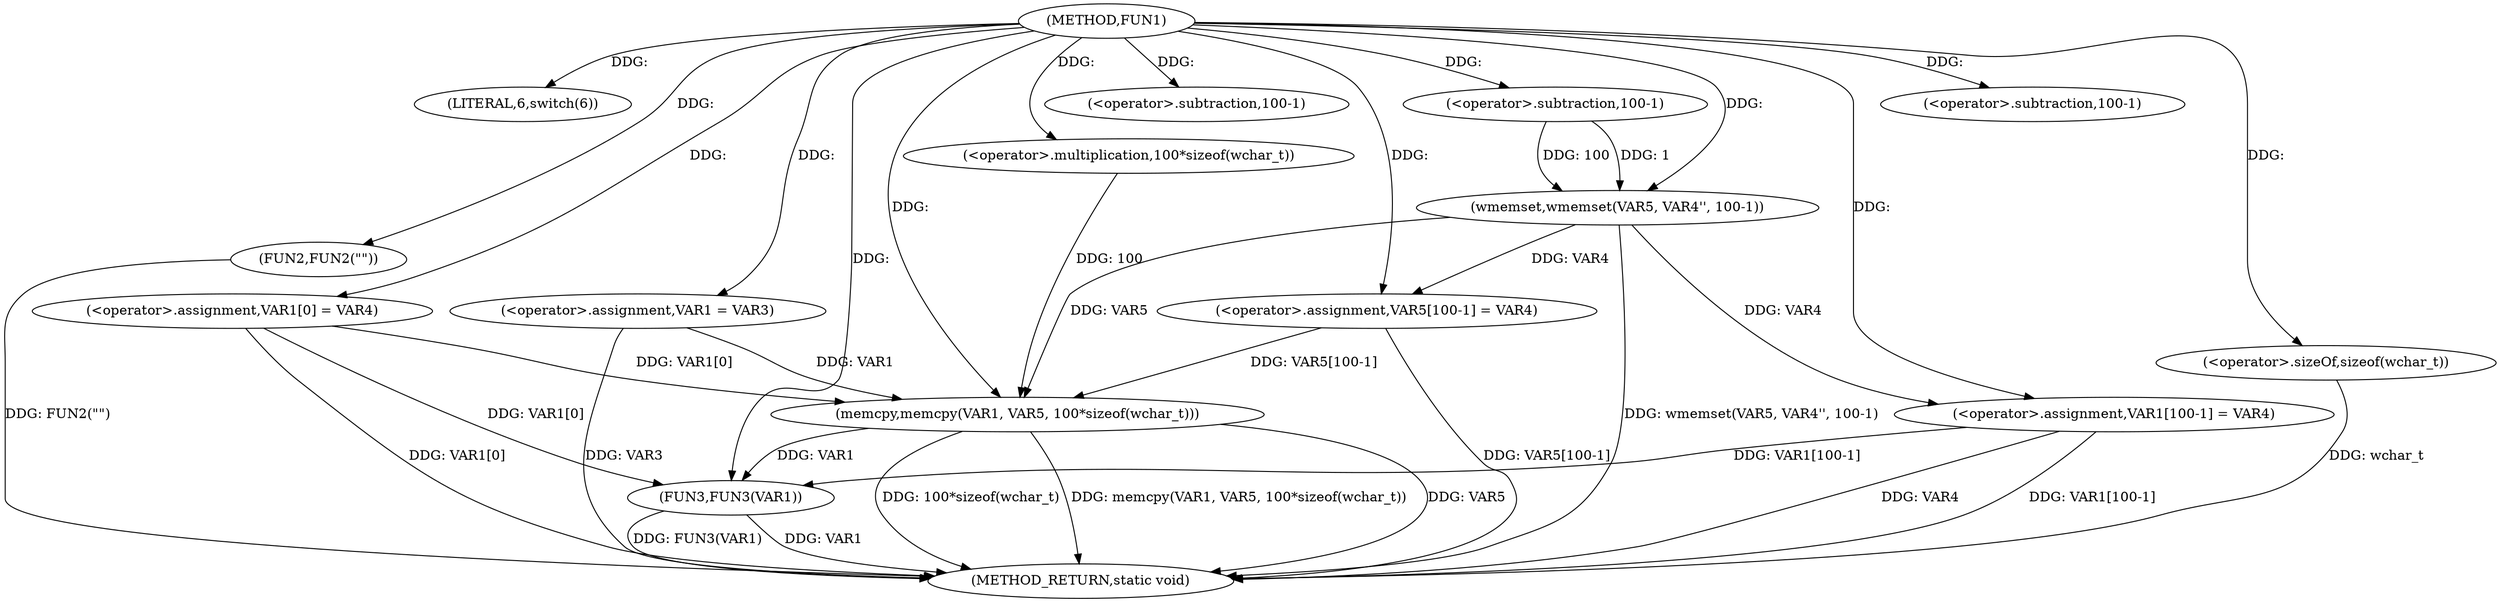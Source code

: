 digraph FUN1 {  
"1000100" [label = "(METHOD,FUN1)" ]
"1000153" [label = "(METHOD_RETURN,static void)" ]
"1000106" [label = "(LITERAL,6,switch(6))" ]
"1000109" [label = "(<operator>.assignment,VAR1 = VAR3)" ]
"1000112" [label = "(<operator>.assignment,VAR1[0] = VAR4)" ]
"1000119" [label = "(FUN2,FUN2(\"\"))" ]
"1000124" [label = "(wmemset,wmemset(VAR5, VAR4'', 100-1))" ]
"1000127" [label = "(<operator>.subtraction,100-1)" ]
"1000130" [label = "(<operator>.assignment,VAR5[100-1] = VAR4)" ]
"1000133" [label = "(<operator>.subtraction,100-1)" ]
"1000137" [label = "(memcpy,memcpy(VAR1, VAR5, 100*sizeof(wchar_t)))" ]
"1000140" [label = "(<operator>.multiplication,100*sizeof(wchar_t))" ]
"1000142" [label = "(<operator>.sizeOf,sizeof(wchar_t))" ]
"1000144" [label = "(<operator>.assignment,VAR1[100-1] = VAR4)" ]
"1000147" [label = "(<operator>.subtraction,100-1)" ]
"1000151" [label = "(FUN3,FUN3(VAR1))" ]
  "1000151" -> "1000153"  [ label = "DDG: FUN3(VAR1)"] 
  "1000137" -> "1000153"  [ label = "DDG: VAR5"] 
  "1000112" -> "1000153"  [ label = "DDG: VAR1[0]"] 
  "1000144" -> "1000153"  [ label = "DDG: VAR4"] 
  "1000119" -> "1000153"  [ label = "DDG: FUN2(\"\")"] 
  "1000137" -> "1000153"  [ label = "DDG: 100*sizeof(wchar_t)"] 
  "1000151" -> "1000153"  [ label = "DDG: VAR1"] 
  "1000142" -> "1000153"  [ label = "DDG: wchar_t"] 
  "1000144" -> "1000153"  [ label = "DDG: VAR1[100-1]"] 
  "1000109" -> "1000153"  [ label = "DDG: VAR3"] 
  "1000137" -> "1000153"  [ label = "DDG: memcpy(VAR1, VAR5, 100*sizeof(wchar_t))"] 
  "1000130" -> "1000153"  [ label = "DDG: VAR5[100-1]"] 
  "1000124" -> "1000153"  [ label = "DDG: wmemset(VAR5, VAR4'', 100-1)"] 
  "1000100" -> "1000106"  [ label = "DDG: "] 
  "1000100" -> "1000109"  [ label = "DDG: "] 
  "1000100" -> "1000112"  [ label = "DDG: "] 
  "1000100" -> "1000119"  [ label = "DDG: "] 
  "1000100" -> "1000124"  [ label = "DDG: "] 
  "1000127" -> "1000124"  [ label = "DDG: 100"] 
  "1000127" -> "1000124"  [ label = "DDG: 1"] 
  "1000100" -> "1000127"  [ label = "DDG: "] 
  "1000124" -> "1000130"  [ label = "DDG: VAR4"] 
  "1000100" -> "1000130"  [ label = "DDG: "] 
  "1000100" -> "1000133"  [ label = "DDG: "] 
  "1000112" -> "1000137"  [ label = "DDG: VAR1[0]"] 
  "1000109" -> "1000137"  [ label = "DDG: VAR1"] 
  "1000100" -> "1000137"  [ label = "DDG: "] 
  "1000124" -> "1000137"  [ label = "DDG: VAR5"] 
  "1000130" -> "1000137"  [ label = "DDG: VAR5[100-1]"] 
  "1000140" -> "1000137"  [ label = "DDG: 100"] 
  "1000100" -> "1000140"  [ label = "DDG: "] 
  "1000100" -> "1000142"  [ label = "DDG: "] 
  "1000100" -> "1000144"  [ label = "DDG: "] 
  "1000124" -> "1000144"  [ label = "DDG: VAR4"] 
  "1000100" -> "1000147"  [ label = "DDG: "] 
  "1000112" -> "1000151"  [ label = "DDG: VAR1[0]"] 
  "1000144" -> "1000151"  [ label = "DDG: VAR1[100-1]"] 
  "1000137" -> "1000151"  [ label = "DDG: VAR1"] 
  "1000100" -> "1000151"  [ label = "DDG: "] 
}
